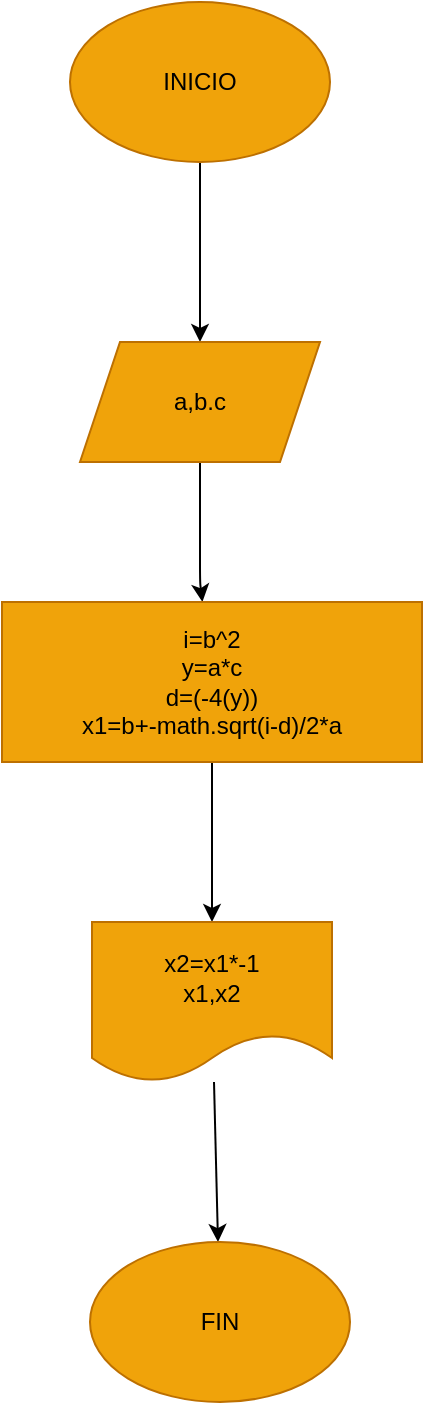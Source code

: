 <mxfile>
    <diagram id="q0z1RTH0Lq-KTA-r_8BD" name="Página-1">
        <mxGraphModel dx="576" dy="480" grid="1" gridSize="10" guides="1" tooltips="1" connect="1" arrows="1" fold="1" page="1" pageScale="1" pageWidth="850" pageHeight="1100" math="0" shadow="0">
            <root>
                <mxCell id="0"/>
                <mxCell id="1" parent="0"/>
                <mxCell id="4" value="" style="edgeStyle=none;html=1;" edge="1" parent="1" source="2" target="3">
                    <mxGeometry relative="1" as="geometry"/>
                </mxCell>
                <mxCell id="2" value="INICIO" style="ellipse;whiteSpace=wrap;html=1;fillColor=#f0a30a;fontColor=#000000;strokeColor=#BD7000;" vertex="1" parent="1">
                    <mxGeometry x="270" y="40" width="130" height="80" as="geometry"/>
                </mxCell>
                <mxCell id="6" value="" style="edgeStyle=none;html=1;" edge="1" parent="1" source="3" target="5">
                    <mxGeometry relative="1" as="geometry">
                        <Array as="points">
                            <mxPoint x="335" y="330"/>
                        </Array>
                    </mxGeometry>
                </mxCell>
                <mxCell id="3" value="a,b.c" style="shape=parallelogram;perimeter=parallelogramPerimeter;whiteSpace=wrap;html=1;fixedSize=1;fillColor=#f0a30a;strokeColor=#BD7000;fontColor=#000000;" vertex="1" parent="1">
                    <mxGeometry x="275" y="210" width="120" height="60" as="geometry"/>
                </mxCell>
                <mxCell id="8" value="" style="edgeStyle=none;html=1;fontColor=#000000;" edge="1" parent="1" source="5" target="7">
                    <mxGeometry relative="1" as="geometry"/>
                </mxCell>
                <mxCell id="5" value="i=b^2&lt;br&gt;y=a*c&lt;br&gt;d=(-4(y))&lt;br&gt;x1=b+-math.sqrt(i-d)/2*a" style="whiteSpace=wrap;html=1;fillColor=#f0a30a;strokeColor=#BD7000;fontColor=#000000;" vertex="1" parent="1">
                    <mxGeometry x="236" y="340" width="210" height="80" as="geometry"/>
                </mxCell>
                <mxCell id="10" value="" style="edgeStyle=none;html=1;fontColor=#000000;" edge="1" parent="1" source="7" target="9">
                    <mxGeometry relative="1" as="geometry"/>
                </mxCell>
                <mxCell id="7" value="x2=x1*-1&lt;br&gt;x1,x2" style="shape=document;whiteSpace=wrap;html=1;boundedLbl=1;fillColor=#f0a30a;strokeColor=#BD7000;fontColor=#000000;" vertex="1" parent="1">
                    <mxGeometry x="281" y="500" width="120" height="80" as="geometry"/>
                </mxCell>
                <mxCell id="9" value="FIN" style="ellipse;whiteSpace=wrap;html=1;fillColor=#f0a30a;strokeColor=#BD7000;fontColor=#000000;" vertex="1" parent="1">
                    <mxGeometry x="280" y="660" width="130" height="80" as="geometry"/>
                </mxCell>
            </root>
        </mxGraphModel>
    </diagram>
</mxfile>